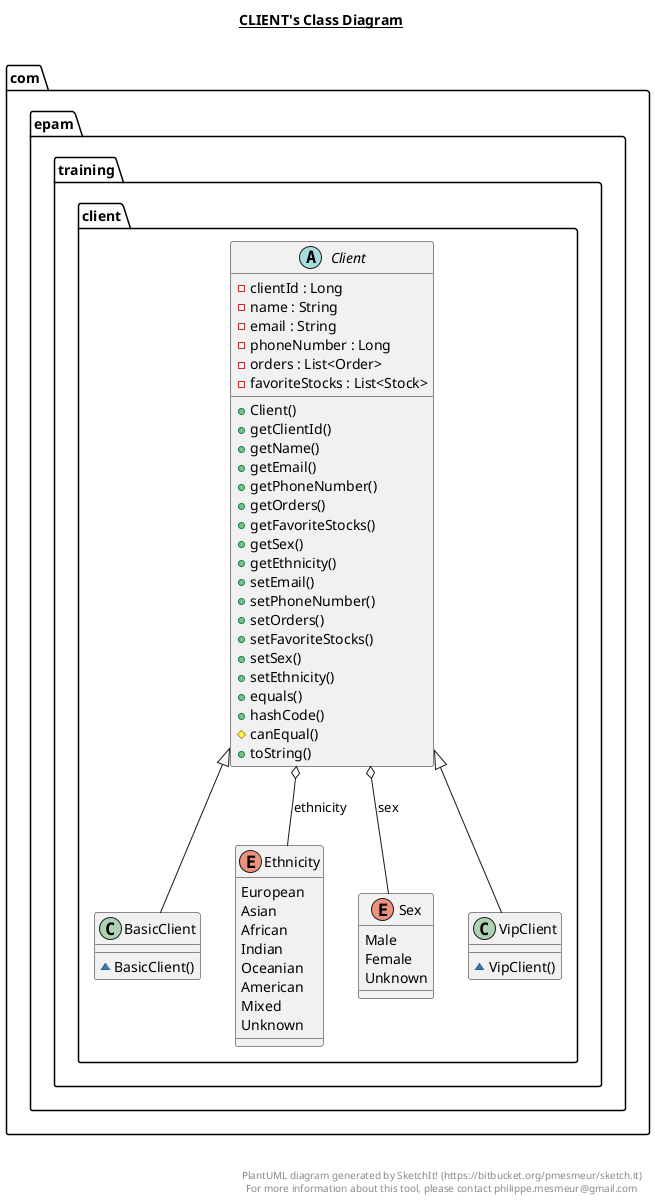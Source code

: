 @startuml

title __CLIENT's Class Diagram__\n

  package com.epam.training {
    package com.epam.training.client {
      class BasicClient {
          ~ BasicClient()
      }
    }
  }
  

  package com.epam.training {
    package com.epam.training.client {
      abstract class Client {
          - clientId : Long
          - name : String
          - email : String
          - phoneNumber : Long
          - orders : List<Order>
          - favoriteStocks : List<Stock>
          + Client()
          + getClientId()
          + getName()
          + getEmail()
          + getPhoneNumber()
          + getOrders()
          + getFavoriteStocks()
          + getSex()
          + getEthnicity()
          + setEmail()
          + setPhoneNumber()
          + setOrders()
          + setFavoriteStocks()
          + setSex()
          + setEthnicity()
          + equals()
          + hashCode()
          # canEqual()
          + toString()
      }
    }
  }
  

  package com.epam.training {
    package com.epam.training.client {
      enum Ethnicity {
        European
        Asian
        African
        Indian
        Oceanian
        American
        Mixed
        Unknown
      }
    }
  }
  

  package com.epam.training {
    package com.epam.training.client {
      enum Sex {
        Male
        Female
        Unknown
      }
    }
  }
  

  package com.epam.training {
    package com.epam.training.client {
      class VipClient {
          ~ VipClient()
      }
    }
  }
  

  BasicClient -up-|> Client
  Client o-- Sex : sex
  Client o-- Ethnicity : ethnicity
  VipClient -up-|> Client


right footer


PlantUML diagram generated by SketchIt! (https://bitbucket.org/pmesmeur/sketch.it)
For more information about this tool, please contact philippe.mesmeur@gmail.com
endfooter

@enduml

